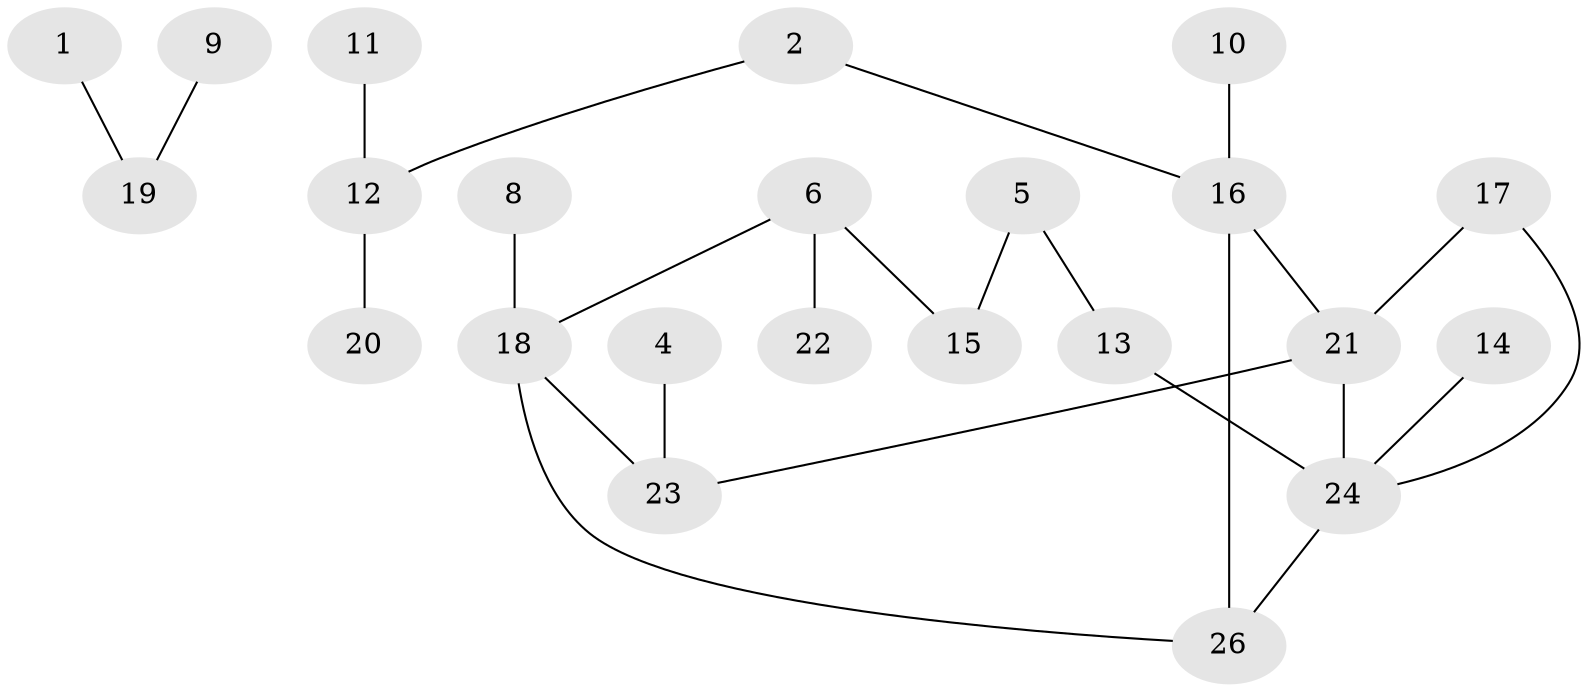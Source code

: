 // original degree distribution, {2: 0.23636363636363636, 1: 0.38181818181818183, 3: 0.21818181818181817, 5: 0.05454545454545454, 0: 0.07272727272727272, 4: 0.03636363636363636}
// Generated by graph-tools (version 1.1) at 2025/25/03/09/25 03:25:21]
// undirected, 23 vertices, 25 edges
graph export_dot {
graph [start="1"]
  node [color=gray90,style=filled];
  1;
  2;
  4;
  5;
  6;
  8;
  9;
  10;
  11;
  12;
  13;
  14;
  15;
  16;
  17;
  18;
  19;
  20;
  21;
  22;
  23;
  24;
  26;
  1 -- 19 [weight=1.0];
  2 -- 12 [weight=1.0];
  2 -- 16 [weight=1.0];
  4 -- 23 [weight=1.0];
  5 -- 13 [weight=1.0];
  5 -- 15 [weight=1.0];
  6 -- 15 [weight=1.0];
  6 -- 18 [weight=1.0];
  6 -- 22 [weight=1.0];
  8 -- 18 [weight=1.0];
  9 -- 19 [weight=1.0];
  10 -- 16 [weight=1.0];
  11 -- 12 [weight=1.0];
  12 -- 20 [weight=2.0];
  13 -- 24 [weight=1.0];
  14 -- 24 [weight=1.0];
  16 -- 21 [weight=1.0];
  16 -- 26 [weight=1.0];
  17 -- 21 [weight=1.0];
  17 -- 24 [weight=1.0];
  18 -- 23 [weight=1.0];
  18 -- 26 [weight=1.0];
  21 -- 23 [weight=1.0];
  21 -- 24 [weight=1.0];
  24 -- 26 [weight=1.0];
}
